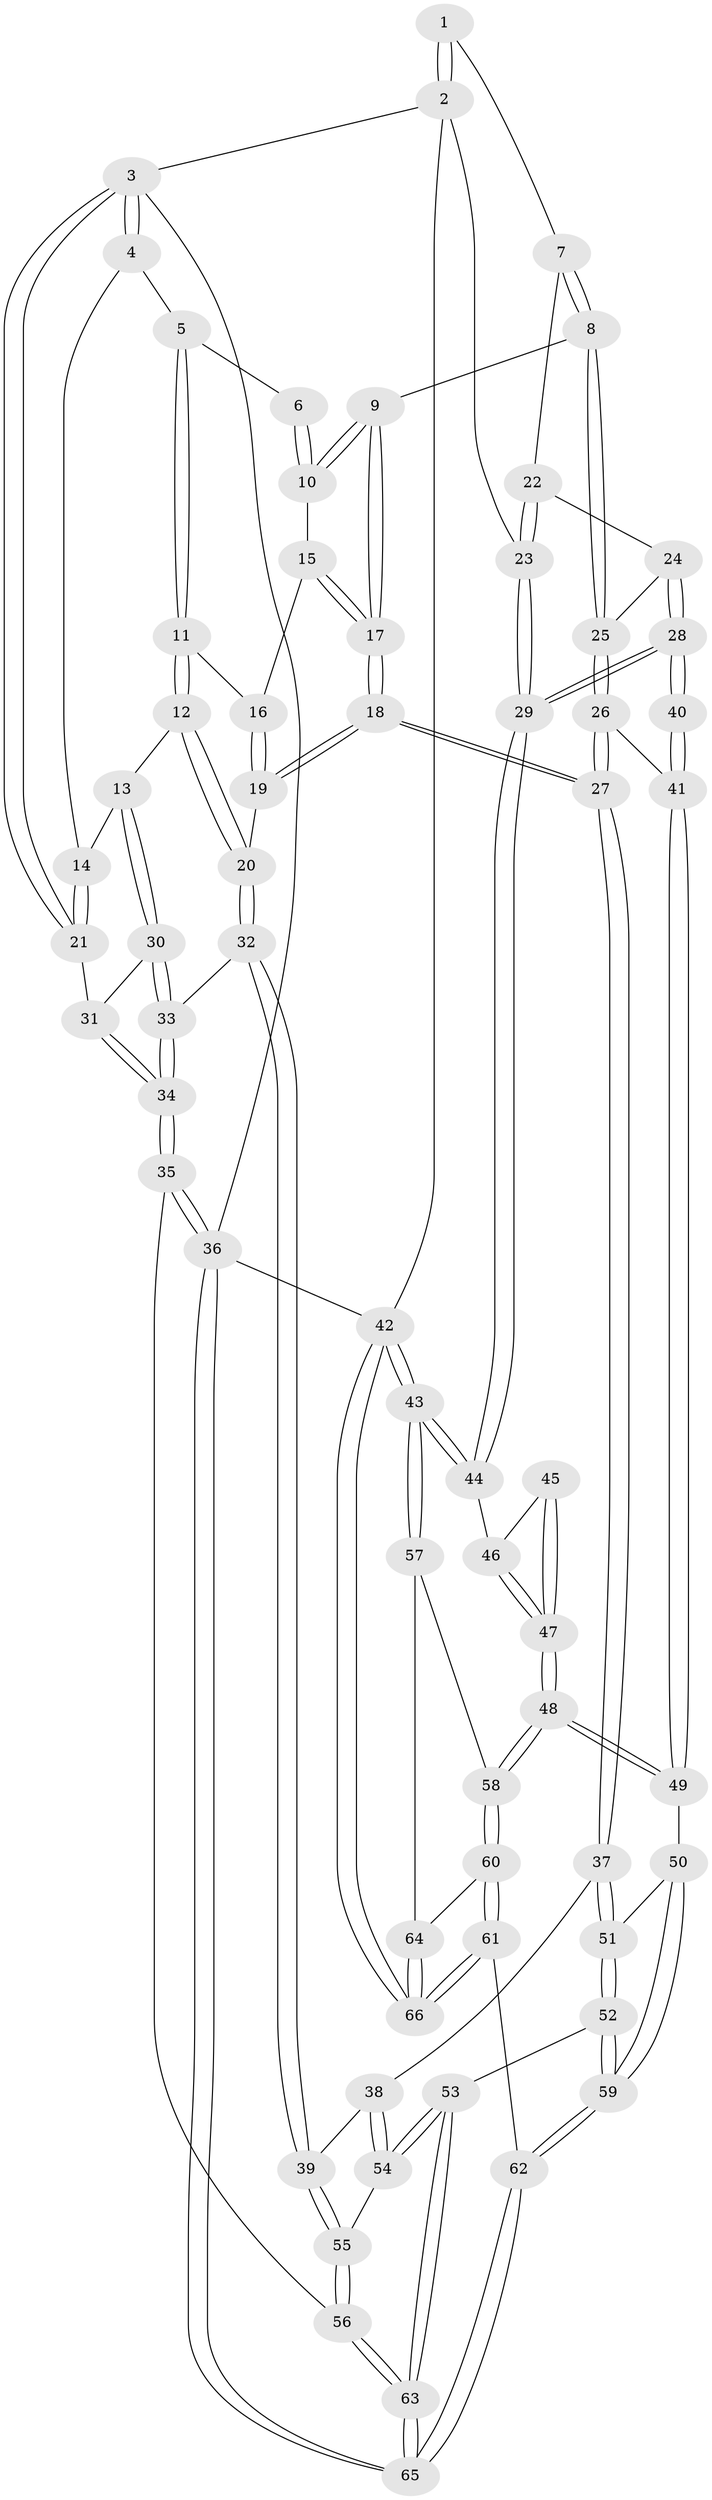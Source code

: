 // coarse degree distribution, {2: 0.030303030303030304, 5: 0.30303030303030304, 3: 0.12121212121212122, 4: 0.42424242424242425, 8: 0.030303030303030304, 6: 0.09090909090909091}
// Generated by graph-tools (version 1.1) at 2025/06/03/04/25 22:06:52]
// undirected, 66 vertices, 162 edges
graph export_dot {
graph [start="1"]
  node [color=gray90,style=filled];
  1 [pos="+0.6878193018430784+0"];
  2 [pos="+1+0"];
  3 [pos="+0+0"];
  4 [pos="+0.16792251640517267+0"];
  5 [pos="+0.38156766813395426+0"];
  6 [pos="+0.45262321905892494+0"];
  7 [pos="+0.7407142252464268+0.11319644519990238"];
  8 [pos="+0.6685114077083325+0.17459277708210896"];
  9 [pos="+0.6556179768101045+0.18146046994393178"];
  10 [pos="+0.5869905118492105+0.12753810526830803"];
  11 [pos="+0.3646863706923857+0"];
  12 [pos="+0.3294348328023755+0.08134138192152121"];
  13 [pos="+0.19958179719630575+0.2175974782659011"];
  14 [pos="+0.11522263704215233+0.14434570196402677"];
  15 [pos="+0.5106689978805049+0.13085686550388947"];
  16 [pos="+0.4792926620370578+0.10815372344639315"];
  17 [pos="+0.5744405338890666+0.2793455208445013"];
  18 [pos="+0.5459543177992879+0.3322445671493383"];
  19 [pos="+0.500367468882938+0.3227166248364282"];
  20 [pos="+0.4811539800842071+0.3205544298231599"];
  21 [pos="+0+0.004168541201710224"];
  22 [pos="+0.794903434267221+0.14180264769316356"];
  23 [pos="+1+0"];
  24 [pos="+0.8334929691501943+0.21596421829962298"];
  25 [pos="+0.7855684164037411+0.36565786906644"];
  26 [pos="+0.7837406708580382+0.3843236659111879"];
  27 [pos="+0.5778216531412838+0.379674780331462"];
  28 [pos="+1+0.30296255878383904"];
  29 [pos="+1+0.2989254944896964"];
  30 [pos="+0.1838711384727386+0.3163151957210789"];
  31 [pos="+0+0.10474325866795114"];
  32 [pos="+0.23590399389213967+0.4205478343522586"];
  33 [pos="+0.19294707839699832+0.3947787503738787"];
  34 [pos="+0+0.5338385872427508"];
  35 [pos="+0+0.7432059797212109"];
  36 [pos="+0+1"];
  37 [pos="+0.5739568959892931+0.4267357275194251"];
  38 [pos="+0.5020485814003033+0.48876295693721566"];
  39 [pos="+0.24522705129568087+0.44009182571705163"];
  40 [pos="+0.8401469497175642+0.4015385656073879"];
  41 [pos="+0.7955138636491744+0.395768903821657"];
  42 [pos="+1+1"];
  43 [pos="+1+0.7315890822559995"];
  44 [pos="+1+0.42415199465630343"];
  45 [pos="+0.8760918295266482+0.45956325436157397"];
  46 [pos="+0.9351593010641243+0.5099298438321425"];
  47 [pos="+0.8499961914788948+0.6747963974460379"];
  48 [pos="+0.8468692829920375+0.682808820887358"];
  49 [pos="+0.749796050826054+0.6448966787012386"];
  50 [pos="+0.7048071190682604+0.6494005070703447"];
  51 [pos="+0.5878928781522985+0.46178444391391665"];
  52 [pos="+0.4531209555578283+0.7400211960782173"];
  53 [pos="+0.41519035990097813+0.724562783173712"];
  54 [pos="+0.36301759158611513+0.6771760247415762"];
  55 [pos="+0.3300489324965639+0.6606875196628313"];
  56 [pos="+0.15070689437811177+0.7475937153733448"];
  57 [pos="+0.9929019552923604+0.7213381708322948"];
  58 [pos="+0.869929933271626+0.7026732585009479"];
  59 [pos="+0.5279253228505324+0.780070047769949"];
  60 [pos="+0.8262862624001036+0.8318675859811827"];
  61 [pos="+0.6128697485788441+1"];
  62 [pos="+0.6075060699364936+1"];
  63 [pos="+0.24338047550443925+0.9920310081419611"];
  64 [pos="+0.9080566911023545+0.9326803491122746"];
  65 [pos="+0.21334207926801993+1"];
  66 [pos="+1+1"];
  1 -- 2;
  1 -- 2;
  1 -- 7;
  2 -- 3;
  2 -- 23;
  2 -- 42;
  3 -- 4;
  3 -- 4;
  3 -- 21;
  3 -- 21;
  3 -- 36;
  4 -- 5;
  4 -- 14;
  5 -- 6;
  5 -- 11;
  5 -- 11;
  6 -- 10;
  6 -- 10;
  7 -- 8;
  7 -- 8;
  7 -- 22;
  8 -- 9;
  8 -- 25;
  8 -- 25;
  9 -- 10;
  9 -- 10;
  9 -- 17;
  9 -- 17;
  10 -- 15;
  11 -- 12;
  11 -- 12;
  11 -- 16;
  12 -- 13;
  12 -- 20;
  12 -- 20;
  13 -- 14;
  13 -- 30;
  13 -- 30;
  14 -- 21;
  14 -- 21;
  15 -- 16;
  15 -- 17;
  15 -- 17;
  16 -- 19;
  16 -- 19;
  17 -- 18;
  17 -- 18;
  18 -- 19;
  18 -- 19;
  18 -- 27;
  18 -- 27;
  19 -- 20;
  20 -- 32;
  20 -- 32;
  21 -- 31;
  22 -- 23;
  22 -- 23;
  22 -- 24;
  23 -- 29;
  23 -- 29;
  24 -- 25;
  24 -- 28;
  24 -- 28;
  25 -- 26;
  25 -- 26;
  26 -- 27;
  26 -- 27;
  26 -- 41;
  27 -- 37;
  27 -- 37;
  28 -- 29;
  28 -- 29;
  28 -- 40;
  28 -- 40;
  29 -- 44;
  29 -- 44;
  30 -- 31;
  30 -- 33;
  30 -- 33;
  31 -- 34;
  31 -- 34;
  32 -- 33;
  32 -- 39;
  32 -- 39;
  33 -- 34;
  33 -- 34;
  34 -- 35;
  34 -- 35;
  35 -- 36;
  35 -- 36;
  35 -- 56;
  36 -- 65;
  36 -- 65;
  36 -- 42;
  37 -- 38;
  37 -- 51;
  37 -- 51;
  38 -- 39;
  38 -- 54;
  38 -- 54;
  39 -- 55;
  39 -- 55;
  40 -- 41;
  40 -- 41;
  41 -- 49;
  41 -- 49;
  42 -- 43;
  42 -- 43;
  42 -- 66;
  42 -- 66;
  43 -- 44;
  43 -- 44;
  43 -- 57;
  43 -- 57;
  44 -- 46;
  45 -- 46;
  45 -- 47;
  45 -- 47;
  46 -- 47;
  46 -- 47;
  47 -- 48;
  47 -- 48;
  48 -- 49;
  48 -- 49;
  48 -- 58;
  48 -- 58;
  49 -- 50;
  50 -- 51;
  50 -- 59;
  50 -- 59;
  51 -- 52;
  51 -- 52;
  52 -- 53;
  52 -- 59;
  52 -- 59;
  53 -- 54;
  53 -- 54;
  53 -- 63;
  53 -- 63;
  54 -- 55;
  55 -- 56;
  55 -- 56;
  56 -- 63;
  56 -- 63;
  57 -- 58;
  57 -- 64;
  58 -- 60;
  58 -- 60;
  59 -- 62;
  59 -- 62;
  60 -- 61;
  60 -- 61;
  60 -- 64;
  61 -- 62;
  61 -- 66;
  61 -- 66;
  62 -- 65;
  62 -- 65;
  63 -- 65;
  63 -- 65;
  64 -- 66;
  64 -- 66;
}
